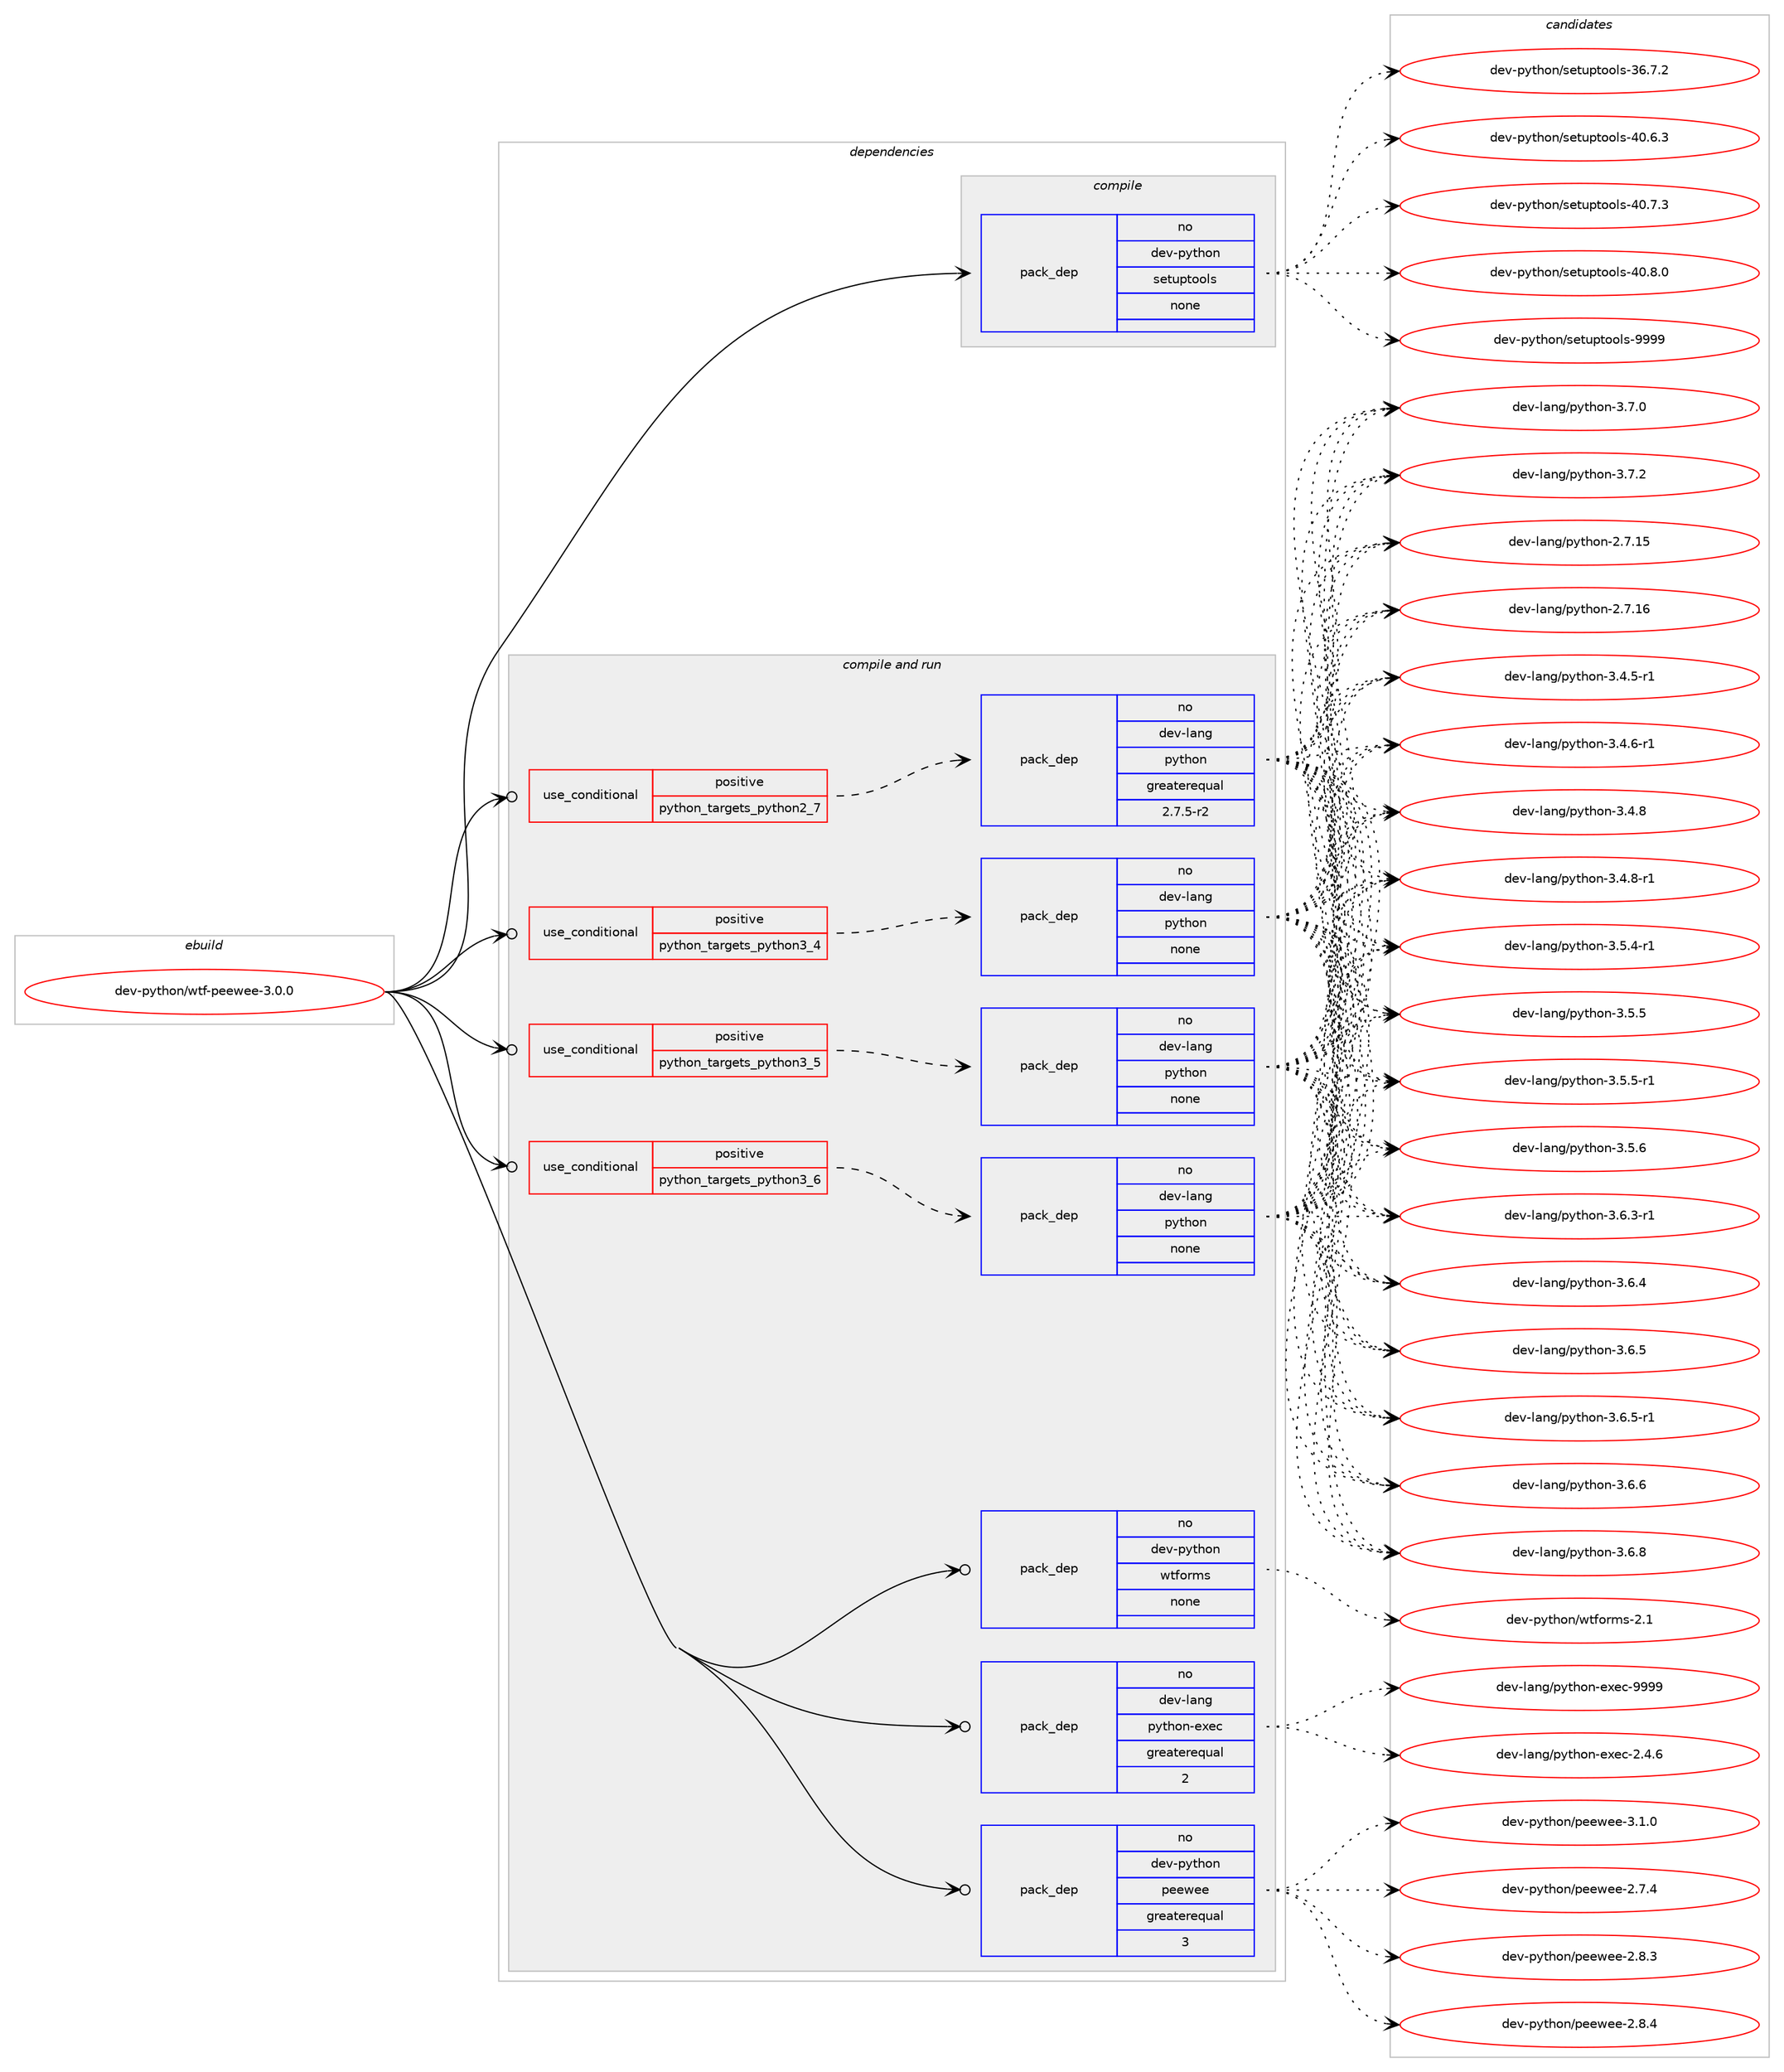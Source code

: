 digraph prolog {

# *************
# Graph options
# *************

newrank=true;
concentrate=true;
compound=true;
graph [rankdir=LR,fontname=Helvetica,fontsize=10,ranksep=1.5];#, ranksep=2.5, nodesep=0.2];
edge  [arrowhead=vee];
node  [fontname=Helvetica,fontsize=10];

# **********
# The ebuild
# **********

subgraph cluster_leftcol {
color=gray;
rank=same;
label=<<i>ebuild</i>>;
id [label="dev-python/wtf-peewee-3.0.0", color=red, width=4, href="../dev-python/wtf-peewee-3.0.0.svg"];
}

# ****************
# The dependencies
# ****************

subgraph cluster_midcol {
color=gray;
label=<<i>dependencies</i>>;
subgraph cluster_compile {
fillcolor="#eeeeee";
style=filled;
label=<<i>compile</i>>;
subgraph pack1038056 {
dependency1448399 [label=<<TABLE BORDER="0" CELLBORDER="1" CELLSPACING="0" CELLPADDING="4" WIDTH="220"><TR><TD ROWSPAN="6" CELLPADDING="30">pack_dep</TD></TR><TR><TD WIDTH="110">no</TD></TR><TR><TD>dev-python</TD></TR><TR><TD>setuptools</TD></TR><TR><TD>none</TD></TR><TR><TD></TD></TR></TABLE>>, shape=none, color=blue];
}
id:e -> dependency1448399:w [weight=20,style="solid",arrowhead="vee"];
}
subgraph cluster_compileandrun {
fillcolor="#eeeeee";
style=filled;
label=<<i>compile and run</i>>;
subgraph cond386973 {
dependency1448400 [label=<<TABLE BORDER="0" CELLBORDER="1" CELLSPACING="0" CELLPADDING="4"><TR><TD ROWSPAN="3" CELLPADDING="10">use_conditional</TD></TR><TR><TD>positive</TD></TR><TR><TD>python_targets_python2_7</TD></TR></TABLE>>, shape=none, color=red];
subgraph pack1038057 {
dependency1448401 [label=<<TABLE BORDER="0" CELLBORDER="1" CELLSPACING="0" CELLPADDING="4" WIDTH="220"><TR><TD ROWSPAN="6" CELLPADDING="30">pack_dep</TD></TR><TR><TD WIDTH="110">no</TD></TR><TR><TD>dev-lang</TD></TR><TR><TD>python</TD></TR><TR><TD>greaterequal</TD></TR><TR><TD>2.7.5-r2</TD></TR></TABLE>>, shape=none, color=blue];
}
dependency1448400:e -> dependency1448401:w [weight=20,style="dashed",arrowhead="vee"];
}
id:e -> dependency1448400:w [weight=20,style="solid",arrowhead="odotvee"];
subgraph cond386974 {
dependency1448402 [label=<<TABLE BORDER="0" CELLBORDER="1" CELLSPACING="0" CELLPADDING="4"><TR><TD ROWSPAN="3" CELLPADDING="10">use_conditional</TD></TR><TR><TD>positive</TD></TR><TR><TD>python_targets_python3_4</TD></TR></TABLE>>, shape=none, color=red];
subgraph pack1038058 {
dependency1448403 [label=<<TABLE BORDER="0" CELLBORDER="1" CELLSPACING="0" CELLPADDING="4" WIDTH="220"><TR><TD ROWSPAN="6" CELLPADDING="30">pack_dep</TD></TR><TR><TD WIDTH="110">no</TD></TR><TR><TD>dev-lang</TD></TR><TR><TD>python</TD></TR><TR><TD>none</TD></TR><TR><TD></TD></TR></TABLE>>, shape=none, color=blue];
}
dependency1448402:e -> dependency1448403:w [weight=20,style="dashed",arrowhead="vee"];
}
id:e -> dependency1448402:w [weight=20,style="solid",arrowhead="odotvee"];
subgraph cond386975 {
dependency1448404 [label=<<TABLE BORDER="0" CELLBORDER="1" CELLSPACING="0" CELLPADDING="4"><TR><TD ROWSPAN="3" CELLPADDING="10">use_conditional</TD></TR><TR><TD>positive</TD></TR><TR><TD>python_targets_python3_5</TD></TR></TABLE>>, shape=none, color=red];
subgraph pack1038059 {
dependency1448405 [label=<<TABLE BORDER="0" CELLBORDER="1" CELLSPACING="0" CELLPADDING="4" WIDTH="220"><TR><TD ROWSPAN="6" CELLPADDING="30">pack_dep</TD></TR><TR><TD WIDTH="110">no</TD></TR><TR><TD>dev-lang</TD></TR><TR><TD>python</TD></TR><TR><TD>none</TD></TR><TR><TD></TD></TR></TABLE>>, shape=none, color=blue];
}
dependency1448404:e -> dependency1448405:w [weight=20,style="dashed",arrowhead="vee"];
}
id:e -> dependency1448404:w [weight=20,style="solid",arrowhead="odotvee"];
subgraph cond386976 {
dependency1448406 [label=<<TABLE BORDER="0" CELLBORDER="1" CELLSPACING="0" CELLPADDING="4"><TR><TD ROWSPAN="3" CELLPADDING="10">use_conditional</TD></TR><TR><TD>positive</TD></TR><TR><TD>python_targets_python3_6</TD></TR></TABLE>>, shape=none, color=red];
subgraph pack1038060 {
dependency1448407 [label=<<TABLE BORDER="0" CELLBORDER="1" CELLSPACING="0" CELLPADDING="4" WIDTH="220"><TR><TD ROWSPAN="6" CELLPADDING="30">pack_dep</TD></TR><TR><TD WIDTH="110">no</TD></TR><TR><TD>dev-lang</TD></TR><TR><TD>python</TD></TR><TR><TD>none</TD></TR><TR><TD></TD></TR></TABLE>>, shape=none, color=blue];
}
dependency1448406:e -> dependency1448407:w [weight=20,style="dashed",arrowhead="vee"];
}
id:e -> dependency1448406:w [weight=20,style="solid",arrowhead="odotvee"];
subgraph pack1038061 {
dependency1448408 [label=<<TABLE BORDER="0" CELLBORDER="1" CELLSPACING="0" CELLPADDING="4" WIDTH="220"><TR><TD ROWSPAN="6" CELLPADDING="30">pack_dep</TD></TR><TR><TD WIDTH="110">no</TD></TR><TR><TD>dev-lang</TD></TR><TR><TD>python-exec</TD></TR><TR><TD>greaterequal</TD></TR><TR><TD>2</TD></TR></TABLE>>, shape=none, color=blue];
}
id:e -> dependency1448408:w [weight=20,style="solid",arrowhead="odotvee"];
subgraph pack1038062 {
dependency1448409 [label=<<TABLE BORDER="0" CELLBORDER="1" CELLSPACING="0" CELLPADDING="4" WIDTH="220"><TR><TD ROWSPAN="6" CELLPADDING="30">pack_dep</TD></TR><TR><TD WIDTH="110">no</TD></TR><TR><TD>dev-python</TD></TR><TR><TD>peewee</TD></TR><TR><TD>greaterequal</TD></TR><TR><TD>3</TD></TR></TABLE>>, shape=none, color=blue];
}
id:e -> dependency1448409:w [weight=20,style="solid",arrowhead="odotvee"];
subgraph pack1038063 {
dependency1448410 [label=<<TABLE BORDER="0" CELLBORDER="1" CELLSPACING="0" CELLPADDING="4" WIDTH="220"><TR><TD ROWSPAN="6" CELLPADDING="30">pack_dep</TD></TR><TR><TD WIDTH="110">no</TD></TR><TR><TD>dev-python</TD></TR><TR><TD>wtforms</TD></TR><TR><TD>none</TD></TR><TR><TD></TD></TR></TABLE>>, shape=none, color=blue];
}
id:e -> dependency1448410:w [weight=20,style="solid",arrowhead="odotvee"];
}
subgraph cluster_run {
fillcolor="#eeeeee";
style=filled;
label=<<i>run</i>>;
}
}

# **************
# The candidates
# **************

subgraph cluster_choices {
rank=same;
color=gray;
label=<<i>candidates</i>>;

subgraph choice1038056 {
color=black;
nodesep=1;
choice100101118451121211161041111104711510111611711211611111110811545515446554650 [label="dev-python/setuptools-36.7.2", color=red, width=4,href="../dev-python/setuptools-36.7.2.svg"];
choice100101118451121211161041111104711510111611711211611111110811545524846544651 [label="dev-python/setuptools-40.6.3", color=red, width=4,href="../dev-python/setuptools-40.6.3.svg"];
choice100101118451121211161041111104711510111611711211611111110811545524846554651 [label="dev-python/setuptools-40.7.3", color=red, width=4,href="../dev-python/setuptools-40.7.3.svg"];
choice100101118451121211161041111104711510111611711211611111110811545524846564648 [label="dev-python/setuptools-40.8.0", color=red, width=4,href="../dev-python/setuptools-40.8.0.svg"];
choice10010111845112121116104111110471151011161171121161111111081154557575757 [label="dev-python/setuptools-9999", color=red, width=4,href="../dev-python/setuptools-9999.svg"];
dependency1448399:e -> choice100101118451121211161041111104711510111611711211611111110811545515446554650:w [style=dotted,weight="100"];
dependency1448399:e -> choice100101118451121211161041111104711510111611711211611111110811545524846544651:w [style=dotted,weight="100"];
dependency1448399:e -> choice100101118451121211161041111104711510111611711211611111110811545524846554651:w [style=dotted,weight="100"];
dependency1448399:e -> choice100101118451121211161041111104711510111611711211611111110811545524846564648:w [style=dotted,weight="100"];
dependency1448399:e -> choice10010111845112121116104111110471151011161171121161111111081154557575757:w [style=dotted,weight="100"];
}
subgraph choice1038057 {
color=black;
nodesep=1;
choice10010111845108971101034711212111610411111045504655464953 [label="dev-lang/python-2.7.15", color=red, width=4,href="../dev-lang/python-2.7.15.svg"];
choice10010111845108971101034711212111610411111045504655464954 [label="dev-lang/python-2.7.16", color=red, width=4,href="../dev-lang/python-2.7.16.svg"];
choice1001011184510897110103471121211161041111104551465246534511449 [label="dev-lang/python-3.4.5-r1", color=red, width=4,href="../dev-lang/python-3.4.5-r1.svg"];
choice1001011184510897110103471121211161041111104551465246544511449 [label="dev-lang/python-3.4.6-r1", color=red, width=4,href="../dev-lang/python-3.4.6-r1.svg"];
choice100101118451089711010347112121116104111110455146524656 [label="dev-lang/python-3.4.8", color=red, width=4,href="../dev-lang/python-3.4.8.svg"];
choice1001011184510897110103471121211161041111104551465246564511449 [label="dev-lang/python-3.4.8-r1", color=red, width=4,href="../dev-lang/python-3.4.8-r1.svg"];
choice1001011184510897110103471121211161041111104551465346524511449 [label="dev-lang/python-3.5.4-r1", color=red, width=4,href="../dev-lang/python-3.5.4-r1.svg"];
choice100101118451089711010347112121116104111110455146534653 [label="dev-lang/python-3.5.5", color=red, width=4,href="../dev-lang/python-3.5.5.svg"];
choice1001011184510897110103471121211161041111104551465346534511449 [label="dev-lang/python-3.5.5-r1", color=red, width=4,href="../dev-lang/python-3.5.5-r1.svg"];
choice100101118451089711010347112121116104111110455146534654 [label="dev-lang/python-3.5.6", color=red, width=4,href="../dev-lang/python-3.5.6.svg"];
choice1001011184510897110103471121211161041111104551465446514511449 [label="dev-lang/python-3.6.3-r1", color=red, width=4,href="../dev-lang/python-3.6.3-r1.svg"];
choice100101118451089711010347112121116104111110455146544652 [label="dev-lang/python-3.6.4", color=red, width=4,href="../dev-lang/python-3.6.4.svg"];
choice100101118451089711010347112121116104111110455146544653 [label="dev-lang/python-3.6.5", color=red, width=4,href="../dev-lang/python-3.6.5.svg"];
choice1001011184510897110103471121211161041111104551465446534511449 [label="dev-lang/python-3.6.5-r1", color=red, width=4,href="../dev-lang/python-3.6.5-r1.svg"];
choice100101118451089711010347112121116104111110455146544654 [label="dev-lang/python-3.6.6", color=red, width=4,href="../dev-lang/python-3.6.6.svg"];
choice100101118451089711010347112121116104111110455146544656 [label="dev-lang/python-3.6.8", color=red, width=4,href="../dev-lang/python-3.6.8.svg"];
choice100101118451089711010347112121116104111110455146554648 [label="dev-lang/python-3.7.0", color=red, width=4,href="../dev-lang/python-3.7.0.svg"];
choice100101118451089711010347112121116104111110455146554650 [label="dev-lang/python-3.7.2", color=red, width=4,href="../dev-lang/python-3.7.2.svg"];
dependency1448401:e -> choice10010111845108971101034711212111610411111045504655464953:w [style=dotted,weight="100"];
dependency1448401:e -> choice10010111845108971101034711212111610411111045504655464954:w [style=dotted,weight="100"];
dependency1448401:e -> choice1001011184510897110103471121211161041111104551465246534511449:w [style=dotted,weight="100"];
dependency1448401:e -> choice1001011184510897110103471121211161041111104551465246544511449:w [style=dotted,weight="100"];
dependency1448401:e -> choice100101118451089711010347112121116104111110455146524656:w [style=dotted,weight="100"];
dependency1448401:e -> choice1001011184510897110103471121211161041111104551465246564511449:w [style=dotted,weight="100"];
dependency1448401:e -> choice1001011184510897110103471121211161041111104551465346524511449:w [style=dotted,weight="100"];
dependency1448401:e -> choice100101118451089711010347112121116104111110455146534653:w [style=dotted,weight="100"];
dependency1448401:e -> choice1001011184510897110103471121211161041111104551465346534511449:w [style=dotted,weight="100"];
dependency1448401:e -> choice100101118451089711010347112121116104111110455146534654:w [style=dotted,weight="100"];
dependency1448401:e -> choice1001011184510897110103471121211161041111104551465446514511449:w [style=dotted,weight="100"];
dependency1448401:e -> choice100101118451089711010347112121116104111110455146544652:w [style=dotted,weight="100"];
dependency1448401:e -> choice100101118451089711010347112121116104111110455146544653:w [style=dotted,weight="100"];
dependency1448401:e -> choice1001011184510897110103471121211161041111104551465446534511449:w [style=dotted,weight="100"];
dependency1448401:e -> choice100101118451089711010347112121116104111110455146544654:w [style=dotted,weight="100"];
dependency1448401:e -> choice100101118451089711010347112121116104111110455146544656:w [style=dotted,weight="100"];
dependency1448401:e -> choice100101118451089711010347112121116104111110455146554648:w [style=dotted,weight="100"];
dependency1448401:e -> choice100101118451089711010347112121116104111110455146554650:w [style=dotted,weight="100"];
}
subgraph choice1038058 {
color=black;
nodesep=1;
choice10010111845108971101034711212111610411111045504655464953 [label="dev-lang/python-2.7.15", color=red, width=4,href="../dev-lang/python-2.7.15.svg"];
choice10010111845108971101034711212111610411111045504655464954 [label="dev-lang/python-2.7.16", color=red, width=4,href="../dev-lang/python-2.7.16.svg"];
choice1001011184510897110103471121211161041111104551465246534511449 [label="dev-lang/python-3.4.5-r1", color=red, width=4,href="../dev-lang/python-3.4.5-r1.svg"];
choice1001011184510897110103471121211161041111104551465246544511449 [label="dev-lang/python-3.4.6-r1", color=red, width=4,href="../dev-lang/python-3.4.6-r1.svg"];
choice100101118451089711010347112121116104111110455146524656 [label="dev-lang/python-3.4.8", color=red, width=4,href="../dev-lang/python-3.4.8.svg"];
choice1001011184510897110103471121211161041111104551465246564511449 [label="dev-lang/python-3.4.8-r1", color=red, width=4,href="../dev-lang/python-3.4.8-r1.svg"];
choice1001011184510897110103471121211161041111104551465346524511449 [label="dev-lang/python-3.5.4-r1", color=red, width=4,href="../dev-lang/python-3.5.4-r1.svg"];
choice100101118451089711010347112121116104111110455146534653 [label="dev-lang/python-3.5.5", color=red, width=4,href="../dev-lang/python-3.5.5.svg"];
choice1001011184510897110103471121211161041111104551465346534511449 [label="dev-lang/python-3.5.5-r1", color=red, width=4,href="../dev-lang/python-3.5.5-r1.svg"];
choice100101118451089711010347112121116104111110455146534654 [label="dev-lang/python-3.5.6", color=red, width=4,href="../dev-lang/python-3.5.6.svg"];
choice1001011184510897110103471121211161041111104551465446514511449 [label="dev-lang/python-3.6.3-r1", color=red, width=4,href="../dev-lang/python-3.6.3-r1.svg"];
choice100101118451089711010347112121116104111110455146544652 [label="dev-lang/python-3.6.4", color=red, width=4,href="../dev-lang/python-3.6.4.svg"];
choice100101118451089711010347112121116104111110455146544653 [label="dev-lang/python-3.6.5", color=red, width=4,href="../dev-lang/python-3.6.5.svg"];
choice1001011184510897110103471121211161041111104551465446534511449 [label="dev-lang/python-3.6.5-r1", color=red, width=4,href="../dev-lang/python-3.6.5-r1.svg"];
choice100101118451089711010347112121116104111110455146544654 [label="dev-lang/python-3.6.6", color=red, width=4,href="../dev-lang/python-3.6.6.svg"];
choice100101118451089711010347112121116104111110455146544656 [label="dev-lang/python-3.6.8", color=red, width=4,href="../dev-lang/python-3.6.8.svg"];
choice100101118451089711010347112121116104111110455146554648 [label="dev-lang/python-3.7.0", color=red, width=4,href="../dev-lang/python-3.7.0.svg"];
choice100101118451089711010347112121116104111110455146554650 [label="dev-lang/python-3.7.2", color=red, width=4,href="../dev-lang/python-3.7.2.svg"];
dependency1448403:e -> choice10010111845108971101034711212111610411111045504655464953:w [style=dotted,weight="100"];
dependency1448403:e -> choice10010111845108971101034711212111610411111045504655464954:w [style=dotted,weight="100"];
dependency1448403:e -> choice1001011184510897110103471121211161041111104551465246534511449:w [style=dotted,weight="100"];
dependency1448403:e -> choice1001011184510897110103471121211161041111104551465246544511449:w [style=dotted,weight="100"];
dependency1448403:e -> choice100101118451089711010347112121116104111110455146524656:w [style=dotted,weight="100"];
dependency1448403:e -> choice1001011184510897110103471121211161041111104551465246564511449:w [style=dotted,weight="100"];
dependency1448403:e -> choice1001011184510897110103471121211161041111104551465346524511449:w [style=dotted,weight="100"];
dependency1448403:e -> choice100101118451089711010347112121116104111110455146534653:w [style=dotted,weight="100"];
dependency1448403:e -> choice1001011184510897110103471121211161041111104551465346534511449:w [style=dotted,weight="100"];
dependency1448403:e -> choice100101118451089711010347112121116104111110455146534654:w [style=dotted,weight="100"];
dependency1448403:e -> choice1001011184510897110103471121211161041111104551465446514511449:w [style=dotted,weight="100"];
dependency1448403:e -> choice100101118451089711010347112121116104111110455146544652:w [style=dotted,weight="100"];
dependency1448403:e -> choice100101118451089711010347112121116104111110455146544653:w [style=dotted,weight="100"];
dependency1448403:e -> choice1001011184510897110103471121211161041111104551465446534511449:w [style=dotted,weight="100"];
dependency1448403:e -> choice100101118451089711010347112121116104111110455146544654:w [style=dotted,weight="100"];
dependency1448403:e -> choice100101118451089711010347112121116104111110455146544656:w [style=dotted,weight="100"];
dependency1448403:e -> choice100101118451089711010347112121116104111110455146554648:w [style=dotted,weight="100"];
dependency1448403:e -> choice100101118451089711010347112121116104111110455146554650:w [style=dotted,weight="100"];
}
subgraph choice1038059 {
color=black;
nodesep=1;
choice10010111845108971101034711212111610411111045504655464953 [label="dev-lang/python-2.7.15", color=red, width=4,href="../dev-lang/python-2.7.15.svg"];
choice10010111845108971101034711212111610411111045504655464954 [label="dev-lang/python-2.7.16", color=red, width=4,href="../dev-lang/python-2.7.16.svg"];
choice1001011184510897110103471121211161041111104551465246534511449 [label="dev-lang/python-3.4.5-r1", color=red, width=4,href="../dev-lang/python-3.4.5-r1.svg"];
choice1001011184510897110103471121211161041111104551465246544511449 [label="dev-lang/python-3.4.6-r1", color=red, width=4,href="../dev-lang/python-3.4.6-r1.svg"];
choice100101118451089711010347112121116104111110455146524656 [label="dev-lang/python-3.4.8", color=red, width=4,href="../dev-lang/python-3.4.8.svg"];
choice1001011184510897110103471121211161041111104551465246564511449 [label="dev-lang/python-3.4.8-r1", color=red, width=4,href="../dev-lang/python-3.4.8-r1.svg"];
choice1001011184510897110103471121211161041111104551465346524511449 [label="dev-lang/python-3.5.4-r1", color=red, width=4,href="../dev-lang/python-3.5.4-r1.svg"];
choice100101118451089711010347112121116104111110455146534653 [label="dev-lang/python-3.5.5", color=red, width=4,href="../dev-lang/python-3.5.5.svg"];
choice1001011184510897110103471121211161041111104551465346534511449 [label="dev-lang/python-3.5.5-r1", color=red, width=4,href="../dev-lang/python-3.5.5-r1.svg"];
choice100101118451089711010347112121116104111110455146534654 [label="dev-lang/python-3.5.6", color=red, width=4,href="../dev-lang/python-3.5.6.svg"];
choice1001011184510897110103471121211161041111104551465446514511449 [label="dev-lang/python-3.6.3-r1", color=red, width=4,href="../dev-lang/python-3.6.3-r1.svg"];
choice100101118451089711010347112121116104111110455146544652 [label="dev-lang/python-3.6.4", color=red, width=4,href="../dev-lang/python-3.6.4.svg"];
choice100101118451089711010347112121116104111110455146544653 [label="dev-lang/python-3.6.5", color=red, width=4,href="../dev-lang/python-3.6.5.svg"];
choice1001011184510897110103471121211161041111104551465446534511449 [label="dev-lang/python-3.6.5-r1", color=red, width=4,href="../dev-lang/python-3.6.5-r1.svg"];
choice100101118451089711010347112121116104111110455146544654 [label="dev-lang/python-3.6.6", color=red, width=4,href="../dev-lang/python-3.6.6.svg"];
choice100101118451089711010347112121116104111110455146544656 [label="dev-lang/python-3.6.8", color=red, width=4,href="../dev-lang/python-3.6.8.svg"];
choice100101118451089711010347112121116104111110455146554648 [label="dev-lang/python-3.7.0", color=red, width=4,href="../dev-lang/python-3.7.0.svg"];
choice100101118451089711010347112121116104111110455146554650 [label="dev-lang/python-3.7.2", color=red, width=4,href="../dev-lang/python-3.7.2.svg"];
dependency1448405:e -> choice10010111845108971101034711212111610411111045504655464953:w [style=dotted,weight="100"];
dependency1448405:e -> choice10010111845108971101034711212111610411111045504655464954:w [style=dotted,weight="100"];
dependency1448405:e -> choice1001011184510897110103471121211161041111104551465246534511449:w [style=dotted,weight="100"];
dependency1448405:e -> choice1001011184510897110103471121211161041111104551465246544511449:w [style=dotted,weight="100"];
dependency1448405:e -> choice100101118451089711010347112121116104111110455146524656:w [style=dotted,weight="100"];
dependency1448405:e -> choice1001011184510897110103471121211161041111104551465246564511449:w [style=dotted,weight="100"];
dependency1448405:e -> choice1001011184510897110103471121211161041111104551465346524511449:w [style=dotted,weight="100"];
dependency1448405:e -> choice100101118451089711010347112121116104111110455146534653:w [style=dotted,weight="100"];
dependency1448405:e -> choice1001011184510897110103471121211161041111104551465346534511449:w [style=dotted,weight="100"];
dependency1448405:e -> choice100101118451089711010347112121116104111110455146534654:w [style=dotted,weight="100"];
dependency1448405:e -> choice1001011184510897110103471121211161041111104551465446514511449:w [style=dotted,weight="100"];
dependency1448405:e -> choice100101118451089711010347112121116104111110455146544652:w [style=dotted,weight="100"];
dependency1448405:e -> choice100101118451089711010347112121116104111110455146544653:w [style=dotted,weight="100"];
dependency1448405:e -> choice1001011184510897110103471121211161041111104551465446534511449:w [style=dotted,weight="100"];
dependency1448405:e -> choice100101118451089711010347112121116104111110455146544654:w [style=dotted,weight="100"];
dependency1448405:e -> choice100101118451089711010347112121116104111110455146544656:w [style=dotted,weight="100"];
dependency1448405:e -> choice100101118451089711010347112121116104111110455146554648:w [style=dotted,weight="100"];
dependency1448405:e -> choice100101118451089711010347112121116104111110455146554650:w [style=dotted,weight="100"];
}
subgraph choice1038060 {
color=black;
nodesep=1;
choice10010111845108971101034711212111610411111045504655464953 [label="dev-lang/python-2.7.15", color=red, width=4,href="../dev-lang/python-2.7.15.svg"];
choice10010111845108971101034711212111610411111045504655464954 [label="dev-lang/python-2.7.16", color=red, width=4,href="../dev-lang/python-2.7.16.svg"];
choice1001011184510897110103471121211161041111104551465246534511449 [label="dev-lang/python-3.4.5-r1", color=red, width=4,href="../dev-lang/python-3.4.5-r1.svg"];
choice1001011184510897110103471121211161041111104551465246544511449 [label="dev-lang/python-3.4.6-r1", color=red, width=4,href="../dev-lang/python-3.4.6-r1.svg"];
choice100101118451089711010347112121116104111110455146524656 [label="dev-lang/python-3.4.8", color=red, width=4,href="../dev-lang/python-3.4.8.svg"];
choice1001011184510897110103471121211161041111104551465246564511449 [label="dev-lang/python-3.4.8-r1", color=red, width=4,href="../dev-lang/python-3.4.8-r1.svg"];
choice1001011184510897110103471121211161041111104551465346524511449 [label="dev-lang/python-3.5.4-r1", color=red, width=4,href="../dev-lang/python-3.5.4-r1.svg"];
choice100101118451089711010347112121116104111110455146534653 [label="dev-lang/python-3.5.5", color=red, width=4,href="../dev-lang/python-3.5.5.svg"];
choice1001011184510897110103471121211161041111104551465346534511449 [label="dev-lang/python-3.5.5-r1", color=red, width=4,href="../dev-lang/python-3.5.5-r1.svg"];
choice100101118451089711010347112121116104111110455146534654 [label="dev-lang/python-3.5.6", color=red, width=4,href="../dev-lang/python-3.5.6.svg"];
choice1001011184510897110103471121211161041111104551465446514511449 [label="dev-lang/python-3.6.3-r1", color=red, width=4,href="../dev-lang/python-3.6.3-r1.svg"];
choice100101118451089711010347112121116104111110455146544652 [label="dev-lang/python-3.6.4", color=red, width=4,href="../dev-lang/python-3.6.4.svg"];
choice100101118451089711010347112121116104111110455146544653 [label="dev-lang/python-3.6.5", color=red, width=4,href="../dev-lang/python-3.6.5.svg"];
choice1001011184510897110103471121211161041111104551465446534511449 [label="dev-lang/python-3.6.5-r1", color=red, width=4,href="../dev-lang/python-3.6.5-r1.svg"];
choice100101118451089711010347112121116104111110455146544654 [label="dev-lang/python-3.6.6", color=red, width=4,href="../dev-lang/python-3.6.6.svg"];
choice100101118451089711010347112121116104111110455146544656 [label="dev-lang/python-3.6.8", color=red, width=4,href="../dev-lang/python-3.6.8.svg"];
choice100101118451089711010347112121116104111110455146554648 [label="dev-lang/python-3.7.0", color=red, width=4,href="../dev-lang/python-3.7.0.svg"];
choice100101118451089711010347112121116104111110455146554650 [label="dev-lang/python-3.7.2", color=red, width=4,href="../dev-lang/python-3.7.2.svg"];
dependency1448407:e -> choice10010111845108971101034711212111610411111045504655464953:w [style=dotted,weight="100"];
dependency1448407:e -> choice10010111845108971101034711212111610411111045504655464954:w [style=dotted,weight="100"];
dependency1448407:e -> choice1001011184510897110103471121211161041111104551465246534511449:w [style=dotted,weight="100"];
dependency1448407:e -> choice1001011184510897110103471121211161041111104551465246544511449:w [style=dotted,weight="100"];
dependency1448407:e -> choice100101118451089711010347112121116104111110455146524656:w [style=dotted,weight="100"];
dependency1448407:e -> choice1001011184510897110103471121211161041111104551465246564511449:w [style=dotted,weight="100"];
dependency1448407:e -> choice1001011184510897110103471121211161041111104551465346524511449:w [style=dotted,weight="100"];
dependency1448407:e -> choice100101118451089711010347112121116104111110455146534653:w [style=dotted,weight="100"];
dependency1448407:e -> choice1001011184510897110103471121211161041111104551465346534511449:w [style=dotted,weight="100"];
dependency1448407:e -> choice100101118451089711010347112121116104111110455146534654:w [style=dotted,weight="100"];
dependency1448407:e -> choice1001011184510897110103471121211161041111104551465446514511449:w [style=dotted,weight="100"];
dependency1448407:e -> choice100101118451089711010347112121116104111110455146544652:w [style=dotted,weight="100"];
dependency1448407:e -> choice100101118451089711010347112121116104111110455146544653:w [style=dotted,weight="100"];
dependency1448407:e -> choice1001011184510897110103471121211161041111104551465446534511449:w [style=dotted,weight="100"];
dependency1448407:e -> choice100101118451089711010347112121116104111110455146544654:w [style=dotted,weight="100"];
dependency1448407:e -> choice100101118451089711010347112121116104111110455146544656:w [style=dotted,weight="100"];
dependency1448407:e -> choice100101118451089711010347112121116104111110455146554648:w [style=dotted,weight="100"];
dependency1448407:e -> choice100101118451089711010347112121116104111110455146554650:w [style=dotted,weight="100"];
}
subgraph choice1038061 {
color=black;
nodesep=1;
choice1001011184510897110103471121211161041111104510112010199455046524654 [label="dev-lang/python-exec-2.4.6", color=red, width=4,href="../dev-lang/python-exec-2.4.6.svg"];
choice10010111845108971101034711212111610411111045101120101994557575757 [label="dev-lang/python-exec-9999", color=red, width=4,href="../dev-lang/python-exec-9999.svg"];
dependency1448408:e -> choice1001011184510897110103471121211161041111104510112010199455046524654:w [style=dotted,weight="100"];
dependency1448408:e -> choice10010111845108971101034711212111610411111045101120101994557575757:w [style=dotted,weight="100"];
}
subgraph choice1038062 {
color=black;
nodesep=1;
choice1001011184511212111610411111047112101101119101101455046554652 [label="dev-python/peewee-2.7.4", color=red, width=4,href="../dev-python/peewee-2.7.4.svg"];
choice1001011184511212111610411111047112101101119101101455046564651 [label="dev-python/peewee-2.8.3", color=red, width=4,href="../dev-python/peewee-2.8.3.svg"];
choice1001011184511212111610411111047112101101119101101455046564652 [label="dev-python/peewee-2.8.4", color=red, width=4,href="../dev-python/peewee-2.8.4.svg"];
choice1001011184511212111610411111047112101101119101101455146494648 [label="dev-python/peewee-3.1.0", color=red, width=4,href="../dev-python/peewee-3.1.0.svg"];
dependency1448409:e -> choice1001011184511212111610411111047112101101119101101455046554652:w [style=dotted,weight="100"];
dependency1448409:e -> choice1001011184511212111610411111047112101101119101101455046564651:w [style=dotted,weight="100"];
dependency1448409:e -> choice1001011184511212111610411111047112101101119101101455046564652:w [style=dotted,weight="100"];
dependency1448409:e -> choice1001011184511212111610411111047112101101119101101455146494648:w [style=dotted,weight="100"];
}
subgraph choice1038063 {
color=black;
nodesep=1;
choice100101118451121211161041111104711911610211111410911545504649 [label="dev-python/wtforms-2.1", color=red, width=4,href="../dev-python/wtforms-2.1.svg"];
dependency1448410:e -> choice100101118451121211161041111104711911610211111410911545504649:w [style=dotted,weight="100"];
}
}

}
